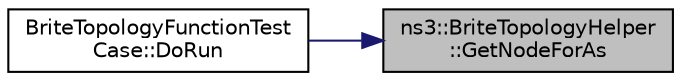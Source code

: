 digraph "ns3::BriteTopologyHelper::GetNodeForAs"
{
 // LATEX_PDF_SIZE
  edge [fontname="Helvetica",fontsize="10",labelfontname="Helvetica",labelfontsize="10"];
  node [fontname="Helvetica",fontsize="10",shape=record];
  rankdir="RL";
  Node1 [label="ns3::BriteTopologyHelper\l::GetNodeForAs",height=0.2,width=0.4,color="black", fillcolor="grey75", style="filled", fontcolor="black",tooltip="Returns a given router node for a given AS."];
  Node1 -> Node2 [dir="back",color="midnightblue",fontsize="10",style="solid",fontname="Helvetica"];
  Node2 [label="BriteTopologyFunctionTest\lCase::DoRun",height=0.2,width=0.4,color="black", fillcolor="white", style="filled",URL="$class_brite_topology_function_test_case.html#a8646dcfe4cd680f0fb25c5f70b2b46d6",tooltip="Implementation to actually run this TestCase."];
}
